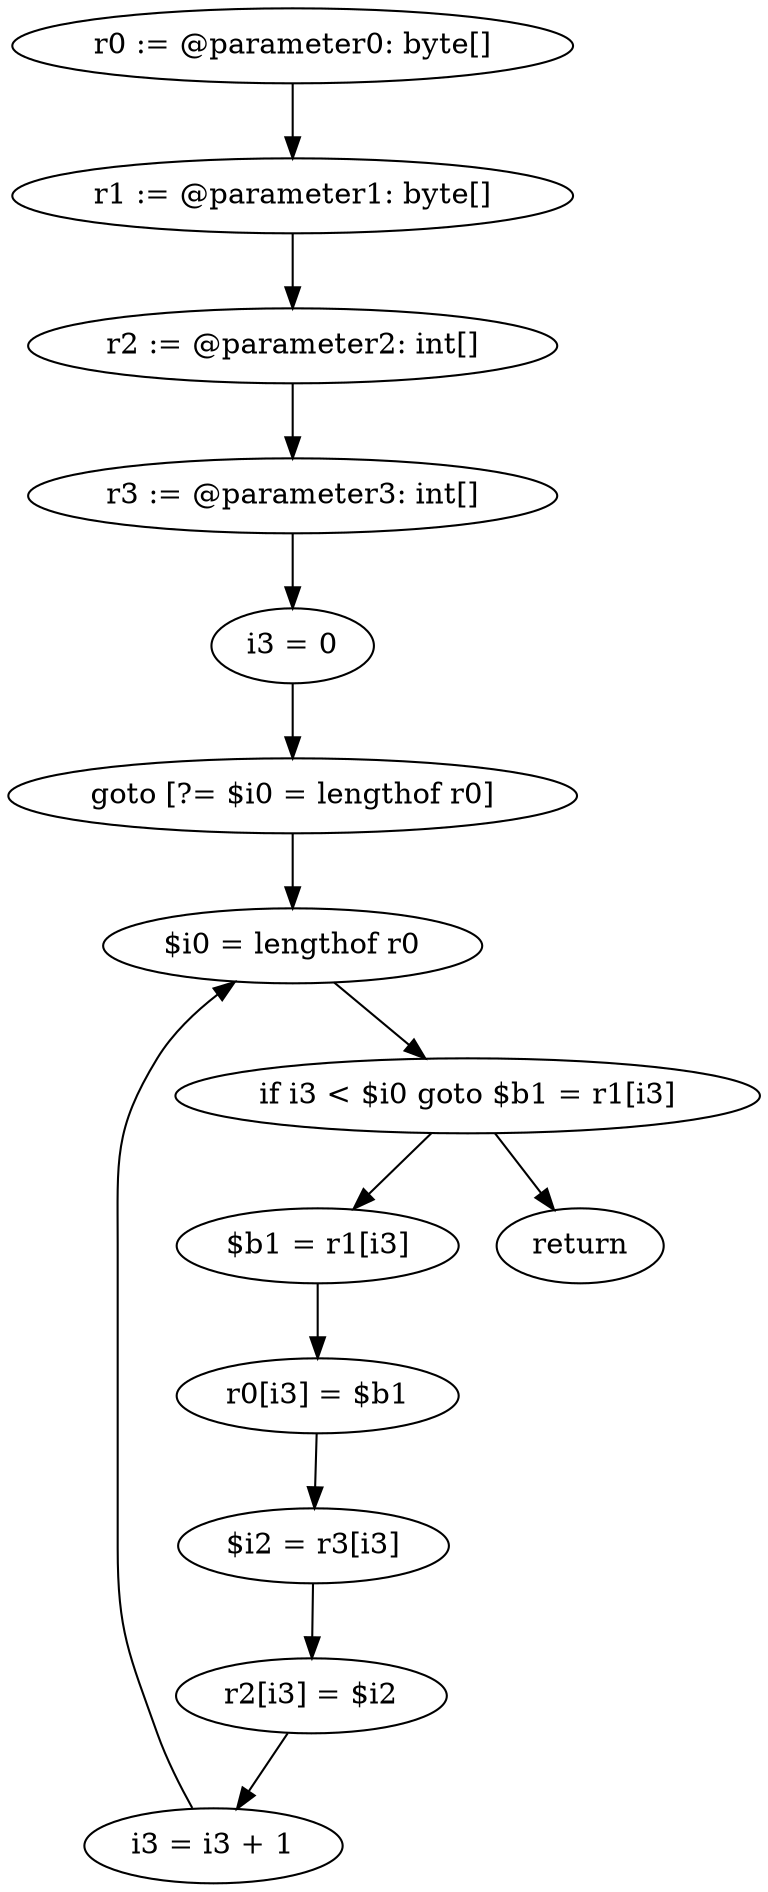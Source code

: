 digraph "unitGraph" {
    "r0 := @parameter0: byte[]"
    "r1 := @parameter1: byte[]"
    "r2 := @parameter2: int[]"
    "r3 := @parameter3: int[]"
    "i3 = 0"
    "goto [?= $i0 = lengthof r0]"
    "$b1 = r1[i3]"
    "r0[i3] = $b1"
    "$i2 = r3[i3]"
    "r2[i3] = $i2"
    "i3 = i3 + 1"
    "$i0 = lengthof r0"
    "if i3 < $i0 goto $b1 = r1[i3]"
    "return"
    "r0 := @parameter0: byte[]"->"r1 := @parameter1: byte[]";
    "r1 := @parameter1: byte[]"->"r2 := @parameter2: int[]";
    "r2 := @parameter2: int[]"->"r3 := @parameter3: int[]";
    "r3 := @parameter3: int[]"->"i3 = 0";
    "i3 = 0"->"goto [?= $i0 = lengthof r0]";
    "goto [?= $i0 = lengthof r0]"->"$i0 = lengthof r0";
    "$b1 = r1[i3]"->"r0[i3] = $b1";
    "r0[i3] = $b1"->"$i2 = r3[i3]";
    "$i2 = r3[i3]"->"r2[i3] = $i2";
    "r2[i3] = $i2"->"i3 = i3 + 1";
    "i3 = i3 + 1"->"$i0 = lengthof r0";
    "$i0 = lengthof r0"->"if i3 < $i0 goto $b1 = r1[i3]";
    "if i3 < $i0 goto $b1 = r1[i3]"->"return";
    "if i3 < $i0 goto $b1 = r1[i3]"->"$b1 = r1[i3]";
}
